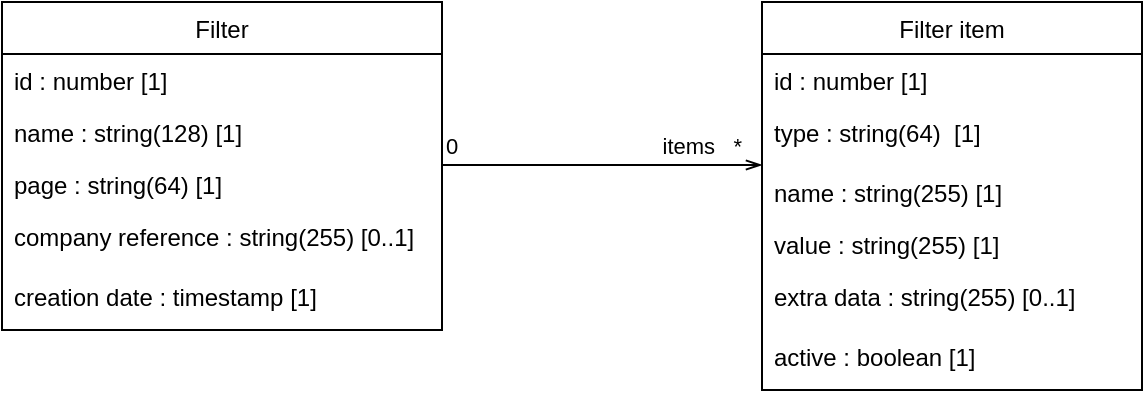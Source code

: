<mxfile version="14.9.6" type="device"><diagram id="mUCQGNJyo1gcJSV26tqH" name="Page-1"><mxGraphModel dx="981" dy="526" grid="1" gridSize="10" guides="1" tooltips="1" connect="1" arrows="1" fold="1" page="1" pageScale="1" pageWidth="850" pageHeight="1100" math="0" shadow="0"><root><mxCell id="0"/><mxCell id="1" parent="0"/><mxCell id="XLSGfm1-HMk31i9c22NO-1" value="Filter" style="swimlane;fontStyle=0;childLayout=stackLayout;horizontal=1;startSize=26;horizontalStack=0;resizeParent=1;resizeParentMax=0;resizeLast=0;collapsible=1;marginBottom=0;" parent="1" vertex="1"><mxGeometry x="140" y="120" width="220" height="164" as="geometry"/></mxCell><mxCell id="XLSGfm1-HMk31i9c22NO-2" value="id : number [1]" style="text;strokeColor=none;fillColor=none;align=left;verticalAlign=top;spacingLeft=4;spacingRight=4;overflow=hidden;rotatable=0;points=[[0,0.5],[1,0.5]];portConstraint=eastwest;" parent="XLSGfm1-HMk31i9c22NO-1" vertex="1"><mxGeometry y="26" width="220" height="26" as="geometry"/></mxCell><mxCell id="XLSGfm1-HMk31i9c22NO-4" value="name : string(128) [1]&#10;" style="text;strokeColor=none;fillColor=none;align=left;verticalAlign=top;spacingLeft=4;spacingRight=4;overflow=hidden;rotatable=0;points=[[0,0.5],[1,0.5]];portConstraint=eastwest;" parent="XLSGfm1-HMk31i9c22NO-1" vertex="1"><mxGeometry y="52" width="220" height="26" as="geometry"/></mxCell><mxCell id="XLSGfm1-HMk31i9c22NO-3" value="page : string(64) [1]" style="text;strokeColor=none;fillColor=none;align=left;verticalAlign=top;spacingLeft=4;spacingRight=4;overflow=hidden;rotatable=0;points=[[0,0.5],[1,0.5]];portConstraint=eastwest;" parent="XLSGfm1-HMk31i9c22NO-1" vertex="1"><mxGeometry y="78" width="220" height="26" as="geometry"/></mxCell><mxCell id="XLSGfm1-HMk31i9c22NO-15" value="company reference : string(255) [0..1]" style="text;strokeColor=none;fillColor=none;spacingLeft=4;spacingRight=4;overflow=hidden;rotatable=0;points=[[0,0.5],[1,0.5]];portConstraint=eastwest;fontSize=12;" parent="XLSGfm1-HMk31i9c22NO-1" vertex="1"><mxGeometry y="104" width="220" height="30" as="geometry"/></mxCell><mxCell id="XLSGfm1-HMk31i9c22NO-16" value="creation date : timestamp [1]" style="text;strokeColor=none;fillColor=none;spacingLeft=4;spacingRight=4;overflow=hidden;rotatable=0;points=[[0,0.5],[1,0.5]];portConstraint=eastwest;fontSize=12;" parent="XLSGfm1-HMk31i9c22NO-1" vertex="1"><mxGeometry y="134" width="220" height="30" as="geometry"/></mxCell><mxCell id="XLSGfm1-HMk31i9c22NO-5" value="Filter item" style="swimlane;fontStyle=0;childLayout=stackLayout;horizontal=1;startSize=26;horizontalStack=0;resizeParent=1;resizeParentMax=0;resizeLast=0;collapsible=1;marginBottom=0;" parent="1" vertex="1"><mxGeometry x="520" y="120" width="190" height="194" as="geometry"/></mxCell><mxCell id="XLSGfm1-HMk31i9c22NO-6" value="id : number [1]" style="text;strokeColor=none;fillColor=none;align=left;verticalAlign=top;spacingLeft=4;spacingRight=4;overflow=hidden;rotatable=0;points=[[0,0.5],[1,0.5]];portConstraint=eastwest;" parent="XLSGfm1-HMk31i9c22NO-5" vertex="1"><mxGeometry y="26" width="190" height="26" as="geometry"/></mxCell><mxCell id="XLSGfm1-HMk31i9c22NO-24" value="type : string(64)  [1]" style="text;strokeColor=none;fillColor=none;spacingLeft=4;spacingRight=4;overflow=hidden;rotatable=0;points=[[0,0.5],[1,0.5]];portConstraint=eastwest;fontSize=12;" parent="XLSGfm1-HMk31i9c22NO-5" vertex="1"><mxGeometry y="52" width="190" height="30" as="geometry"/></mxCell><mxCell id="XLSGfm1-HMk31i9c22NO-7" value="name : string(255) [1]" style="text;strokeColor=none;fillColor=none;align=left;verticalAlign=top;spacingLeft=4;spacingRight=4;overflow=hidden;rotatable=0;points=[[0,0.5],[1,0.5]];portConstraint=eastwest;" parent="XLSGfm1-HMk31i9c22NO-5" vertex="1"><mxGeometry y="82" width="190" height="26" as="geometry"/></mxCell><mxCell id="XLSGfm1-HMk31i9c22NO-8" value="value : string(255) [1]" style="text;strokeColor=none;fillColor=none;align=left;verticalAlign=top;spacingLeft=4;spacingRight=4;overflow=hidden;rotatable=0;points=[[0,0.5],[1,0.5]];portConstraint=eastwest;" parent="XLSGfm1-HMk31i9c22NO-5" vertex="1"><mxGeometry y="108" width="190" height="26" as="geometry"/></mxCell><mxCell id="XLSGfm1-HMk31i9c22NO-21" value="extra data : string(255) [0..1]" style="text;strokeColor=none;fillColor=none;spacingLeft=4;spacingRight=4;overflow=hidden;rotatable=0;points=[[0,0.5],[1,0.5]];portConstraint=eastwest;fontSize=12;" parent="XLSGfm1-HMk31i9c22NO-5" vertex="1"><mxGeometry y="134" width="190" height="30" as="geometry"/></mxCell><mxCell id="XLSGfm1-HMk31i9c22NO-22" value="active : boolean [1]" style="text;strokeColor=none;fillColor=none;spacingLeft=4;spacingRight=4;overflow=hidden;rotatable=0;points=[[0,0.5],[1,0.5]];portConstraint=eastwest;fontSize=12;" parent="XLSGfm1-HMk31i9c22NO-5" vertex="1"><mxGeometry y="164" width="190" height="30" as="geometry"/></mxCell><mxCell id="Mb-yB7bMgPBJhXiw7F2r-5" value="" style="endArrow=openThin;html=1;edgeStyle=orthogonalEdgeStyle;endFill=0;" parent="1" edge="1"><mxGeometry relative="1" as="geometry"><mxPoint x="360" y="201.5" as="sourcePoint"/><mxPoint x="520" y="201.5" as="targetPoint"/></mxGeometry></mxCell><mxCell id="Mb-yB7bMgPBJhXiw7F2r-6" value="0" style="edgeLabel;resizable=0;html=1;align=left;verticalAlign=bottom;" parent="Mb-yB7bMgPBJhXiw7F2r-5" connectable="0" vertex="1"><mxGeometry x="-1" relative="1" as="geometry"><mxPoint y="-1" as="offset"/></mxGeometry></mxCell><mxCell id="Mb-yB7bMgPBJhXiw7F2r-7" value="items&amp;nbsp; &amp;nbsp;*" style="edgeLabel;resizable=0;html=1;align=right;verticalAlign=bottom;" parent="Mb-yB7bMgPBJhXiw7F2r-5" connectable="0" vertex="1"><mxGeometry x="1" relative="1" as="geometry"><mxPoint x="-10" y="-1" as="offset"/></mxGeometry></mxCell></root></mxGraphModel></diagram></mxfile>